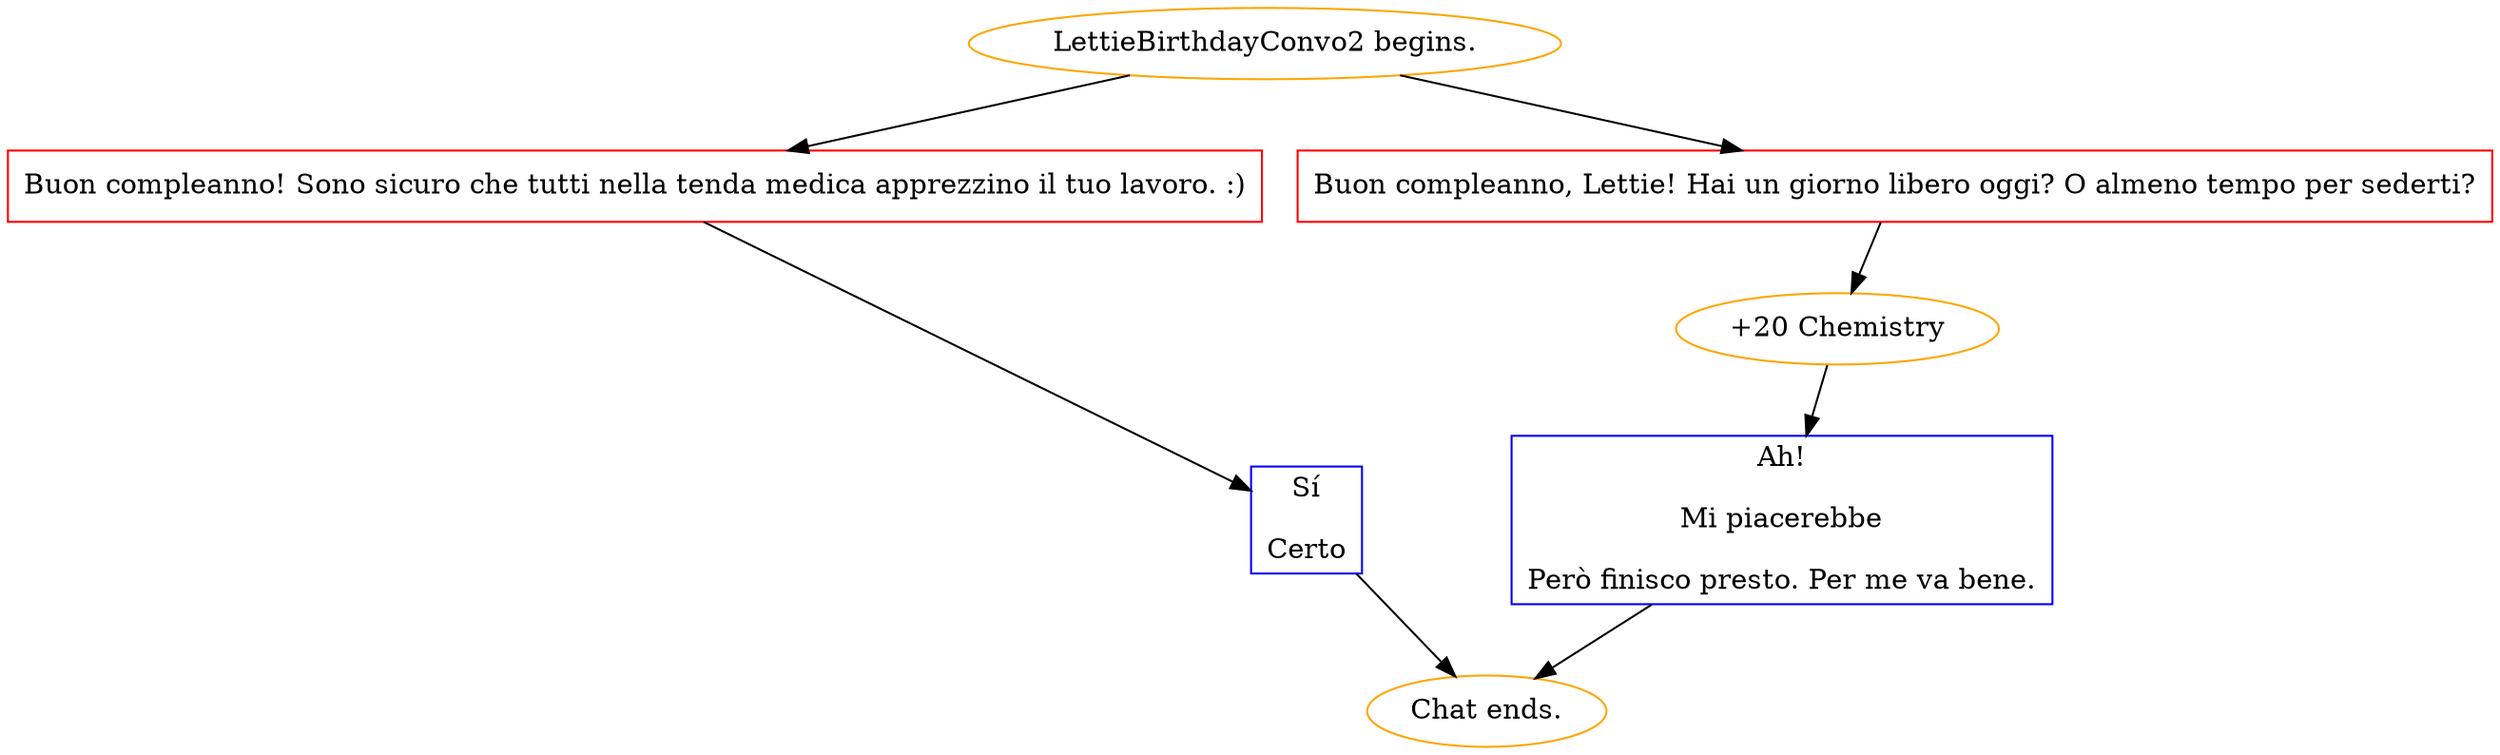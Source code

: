 digraph {
	"LettieBirthdayConvo2 begins." [color=orange];
		"LettieBirthdayConvo2 begins." -> j3974257058;
		"LettieBirthdayConvo2 begins." -> j1710786547;
	j3974257058 [label="Buon compleanno! Sono sicuro che tutti nella tenda medica apprezzino il tuo lavoro. :)",shape=box,color=red];
		j3974257058 -> j1715869954;
	j1710786547 [label="Buon compleanno, Lettie! Hai un giorno libero oggi? O almeno tempo per sederti?",shape=box,color=red];
		j1710786547 -> j3324983847;
	j1715869954 [label="Sí
Certo",shape=box,color=blue];
		j1715869954 -> "Chat ends.";
	j3324983847 [label="+20 Chemistry",color=orange];
		j3324983847 -> j1839324991;
	"Chat ends." [color=orange];
	j1839324991 [label="Ah!
Mi piacerebbe
Però finisco presto. Per me va bene.",shape=box,color=blue];
		j1839324991 -> "Chat ends.";
}